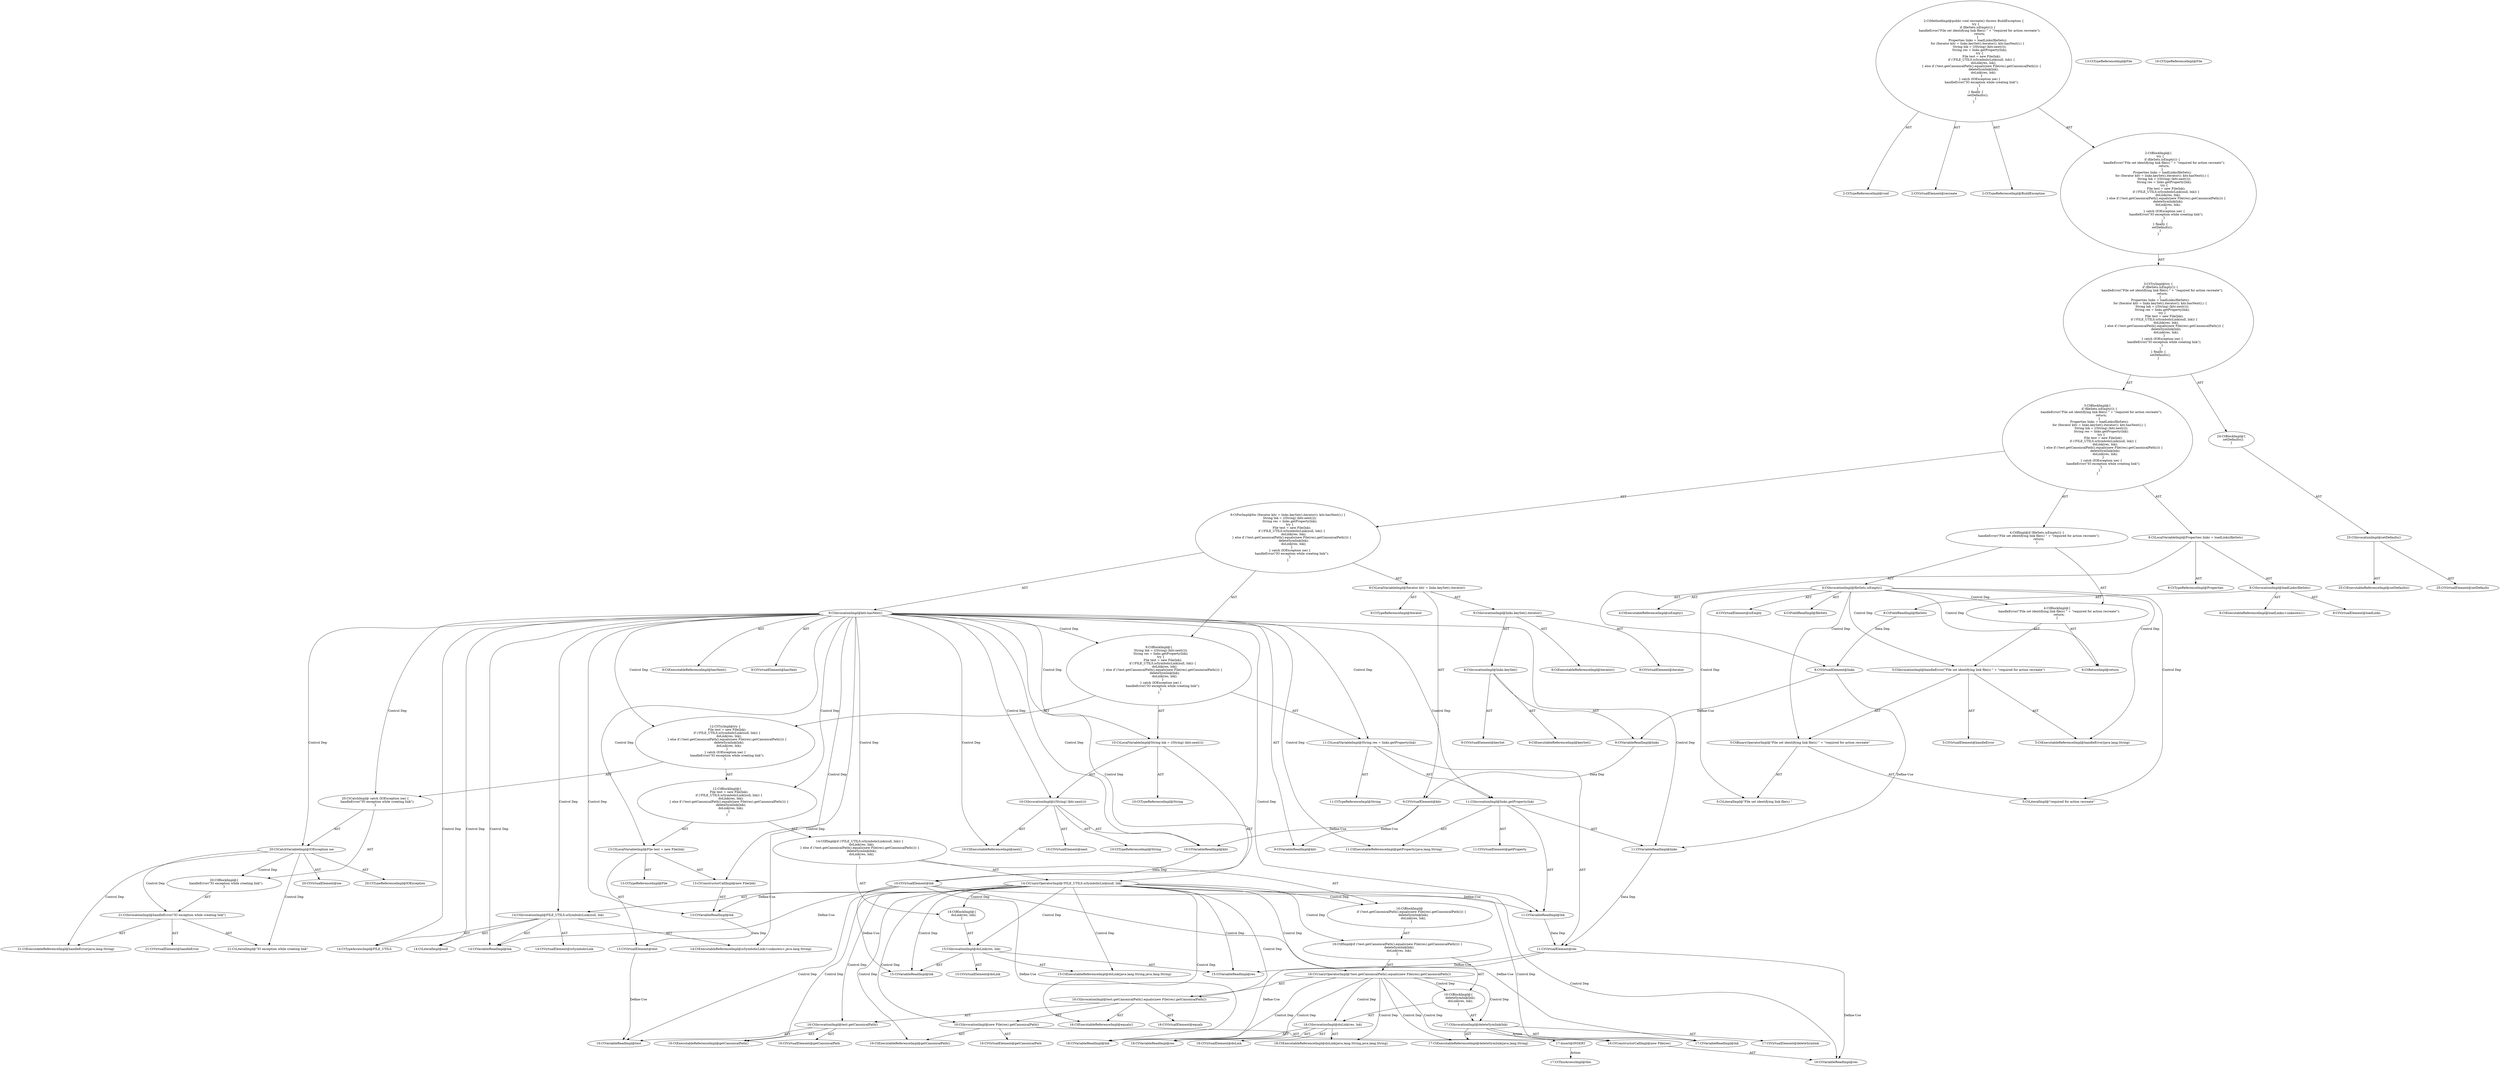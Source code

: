 digraph "recreate#?" {
0 [label="2:CtTypeReferenceImpl@void" shape=ellipse]
1 [label="2:CtVirtualElement@recreate" shape=ellipse]
2 [label="2:CtTypeReferenceImpl@BuildException" shape=ellipse]
3 [label="4:CtExecutableReferenceImpl@isEmpty()" shape=ellipse]
4 [label="4:CtVirtualElement@isEmpty" shape=ellipse]
5 [label="4:CtFieldReadImpl@fileSets" shape=ellipse]
6 [label="4:CtInvocationImpl@fileSets.isEmpty()" shape=ellipse]
7 [label="5:CtExecutableReferenceImpl@handleError(java.lang.String)" shape=ellipse]
8 [label="5:CtVirtualElement@handleError" shape=ellipse]
9 [label="5:CtLiteralImpl@\"File set identifying link file(s) \"" shape=ellipse]
10 [label="5:CtLiteralImpl@\"required for action recreate\"" shape=ellipse]
11 [label="5:CtBinaryOperatorImpl@\"File set identifying link file(s) \" + \"required for action recreate\"" shape=ellipse]
12 [label="5:CtInvocationImpl@handleError(\"File set identifying link file(s) \" + \"required for action recreate\")" shape=ellipse]
13 [label="6:CtReturnImpl@return" shape=ellipse]
14 [label="4:CtBlockImpl@\{
    handleError(\"File set identifying link file(s) \" + \"required for action recreate\");
    return;
\}" shape=ellipse]
15 [label="4:CtIfImpl@if (fileSets.isEmpty()) \{
    handleError(\"File set identifying link file(s) \" + \"required for action recreate\");
    return;
\}" shape=ellipse]
16 [label="8:CtTypeReferenceImpl@Properties" shape=ellipse]
17 [label="8:CtExecutableReferenceImpl@loadLinks(<unknown>)" shape=ellipse]
18 [label="8:CtVirtualElement@loadLinks" shape=ellipse]
19 [label="8:CtFieldReadImpl@fileSets" shape=ellipse]
20 [label="8:CtInvocationImpl@loadLinks(fileSets)" shape=ellipse]
21 [label="8:CtVirtualElement@links" shape=ellipse]
22 [label="8:CtLocalVariableImpl@Properties links = loadLinks(fileSets)" shape=ellipse]
23 [label="9:CtTypeReferenceImpl@Iterator" shape=ellipse]
24 [label="9:CtExecutableReferenceImpl@iterator()" shape=ellipse]
25 [label="9:CtVirtualElement@iterator" shape=ellipse]
26 [label="9:CtExecutableReferenceImpl@keySet()" shape=ellipse]
27 [label="9:CtVirtualElement@keySet" shape=ellipse]
28 [label="9:CtVariableReadImpl@links" shape=ellipse]
29 [label="9:CtInvocationImpl@links.keySet()" shape=ellipse]
30 [label="9:CtInvocationImpl@links.keySet().iterator()" shape=ellipse]
31 [label="9:CtVirtualElement@kitr" shape=ellipse]
32 [label="9:CtLocalVariableImpl@Iterator kitr = links.keySet().iterator()" shape=ellipse]
33 [label="9:CtExecutableReferenceImpl@hasNext()" shape=ellipse]
34 [label="9:CtVirtualElement@hasNext" shape=ellipse]
35 [label="9:CtVariableReadImpl@kitr" shape=ellipse]
36 [label="9:CtInvocationImpl@kitr.hasNext()" shape=ellipse]
37 [label="10:CtTypeReferenceImpl@String" shape=ellipse]
38 [label="10:CtExecutableReferenceImpl@next()" shape=ellipse]
39 [label="10:CtVirtualElement@next" shape=ellipse]
40 [label="10:CtVariableReadImpl@kitr" shape=ellipse]
41 [label="10:CtInvocationImpl@((String) (kitr.next()))" shape=ellipse]
42 [label="10:CtTypeReferenceImpl@String" shape=ellipse]
43 [label="10:CtVirtualElement@lnk" shape=ellipse]
44 [label="10:CtLocalVariableImpl@String lnk = ((String) (kitr.next()))" shape=ellipse]
45 [label="11:CtTypeReferenceImpl@String" shape=ellipse]
46 [label="11:CtExecutableReferenceImpl@getProperty(java.lang.String)" shape=ellipse]
47 [label="11:CtVirtualElement@getProperty" shape=ellipse]
48 [label="11:CtVariableReadImpl@links" shape=ellipse]
49 [label="11:CtVariableReadImpl@lnk" shape=ellipse]
50 [label="11:CtInvocationImpl@links.getProperty(lnk)" shape=ellipse]
51 [label="11:CtVirtualElement@res" shape=ellipse]
52 [label="11:CtLocalVariableImpl@String res = links.getProperty(lnk)" shape=ellipse]
53 [label="13:CtTypeReferenceImpl@File" shape=ellipse]
54 [label="13:CtTypeReferenceImpl@File" shape=ellipse]
55 [label="13:CtVariableReadImpl@lnk" shape=ellipse]
56 [label="13:CtConstructorCallImpl@new File(lnk)" shape=ellipse]
57 [label="13:CtVirtualElement@test" shape=ellipse]
58 [label="13:CtLocalVariableImpl@File test = new File(lnk)" shape=ellipse]
59 [label="14:CtExecutableReferenceImpl@isSymbolicLink(<unknown>,java.lang.String)" shape=ellipse]
60 [label="14:CtVirtualElement@isSymbolicLink" shape=ellipse]
61 [label="14:CtTypeAccessImpl@FILE_UTILS" shape=ellipse]
62 [label="14:CtLiteralImpl@null" shape=ellipse]
63 [label="14:CtVariableReadImpl@lnk" shape=ellipse]
64 [label="14:CtInvocationImpl@FILE_UTILS.isSymbolicLink(null, lnk)" shape=ellipse]
65 [label="14:CtUnaryOperatorImpl@!FILE_UTILS.isSymbolicLink(null, lnk)" shape=ellipse]
66 [label="15:CtExecutableReferenceImpl@doLink(java.lang.String,java.lang.String)" shape=ellipse]
67 [label="15:CtVirtualElement@doLink" shape=ellipse]
68 [label="15:CtVariableReadImpl@res" shape=ellipse]
69 [label="15:CtVariableReadImpl@lnk" shape=ellipse]
70 [label="15:CtInvocationImpl@doLink(res, lnk)" shape=ellipse]
71 [label="14:CtBlockImpl@\{
    doLink(res, lnk);
\}" shape=ellipse]
72 [label="16:CtExecutableReferenceImpl@equals()" shape=ellipse]
73 [label="16:CtVirtualElement@equals" shape=ellipse]
74 [label="16:CtExecutableReferenceImpl@getCanonicalPath()" shape=ellipse]
75 [label="16:CtVirtualElement@getCanonicalPath" shape=ellipse]
76 [label="16:CtVariableReadImpl@test" shape=ellipse]
77 [label="16:CtInvocationImpl@test.getCanonicalPath()" shape=ellipse]
78 [label="16:CtExecutableReferenceImpl@getCanonicalPath()" shape=ellipse]
79 [label="16:CtVirtualElement@getCanonicalPath" shape=ellipse]
80 [label="16:CtTypeReferenceImpl@File" shape=ellipse]
81 [label="16:CtVariableReadImpl@res" shape=ellipse]
82 [label="16:CtConstructorCallImpl@new File(res)" shape=ellipse]
83 [label="16:CtInvocationImpl@new File(res).getCanonicalPath()" shape=ellipse]
84 [label="16:CtInvocationImpl@test.getCanonicalPath().equals(new File(res).getCanonicalPath())" shape=ellipse]
85 [label="16:CtUnaryOperatorImpl@!test.getCanonicalPath().equals(new File(res).getCanonicalPath())" shape=ellipse]
86 [label="17:CtExecutableReferenceImpl@deleteSymlink(java.lang.String)" shape=ellipse]
87 [label="17:CtVirtualElement@deleteSymlink" shape=ellipse]
88 [label="17:CtVariableReadImpl@lnk" shape=ellipse]
89 [label="17:CtInvocationImpl@deleteSymlink(lnk)" shape=ellipse]
90 [label="18:CtExecutableReferenceImpl@doLink(java.lang.String,java.lang.String)" shape=ellipse]
91 [label="18:CtVirtualElement@doLink" shape=ellipse]
92 [label="18:CtVariableReadImpl@res" shape=ellipse]
93 [label="18:CtVariableReadImpl@lnk" shape=ellipse]
94 [label="18:CtInvocationImpl@doLink(res, lnk)" shape=ellipse]
95 [label="16:CtBlockImpl@\{
    deleteSymlink(lnk);
    doLink(res, lnk);
\}" shape=ellipse]
96 [label="16:CtIfImpl@if (!test.getCanonicalPath().equals(new File(res).getCanonicalPath())) \{
    deleteSymlink(lnk);
    doLink(res, lnk);
\}" shape=ellipse]
97 [label="16:CtBlockImpl@
    if (!test.getCanonicalPath().equals(new File(res).getCanonicalPath())) \{
        deleteSymlink(lnk);
        doLink(res, lnk);
    \}
" shape=ellipse]
98 [label="14:CtIfImpl@if (!FILE_UTILS.isSymbolicLink(null, lnk)) \{
    doLink(res, lnk);
\} else if (!test.getCanonicalPath().equals(new File(res).getCanonicalPath())) \{
    deleteSymlink(lnk);
    doLink(res, lnk);
\}" shape=ellipse]
99 [label="12:CtBlockImpl@\{
    File test = new File(lnk);
    if (!FILE_UTILS.isSymbolicLink(null, lnk)) \{
        doLink(res, lnk);
    \} else if (!test.getCanonicalPath().equals(new File(res).getCanonicalPath())) \{
        deleteSymlink(lnk);
        doLink(res, lnk);
    \}
\}" shape=ellipse]
100 [label="20:CtVirtualElement@ioe" shape=ellipse]
101 [label="20:CtTypeReferenceImpl@IOException" shape=ellipse]
102 [label="20:CtCatchVariableImpl@IOException ioe" shape=ellipse]
103 [label="21:CtExecutableReferenceImpl@handleError(java.lang.String)" shape=ellipse]
104 [label="21:CtVirtualElement@handleError" shape=ellipse]
105 [label="21:CtLiteralImpl@\"IO exception while creating link\"" shape=ellipse]
106 [label="21:CtInvocationImpl@handleError(\"IO exception while creating link\")" shape=ellipse]
107 [label="20:CtBlockImpl@\{
    handleError(\"IO exception while creating link\");
\}" shape=ellipse]
108 [label="20:CtCatchImpl@ catch (IOException ioe) \{
    handleError(\"IO exception while creating link\");
\}" shape=ellipse]
109 [label="12:CtTryImpl@try \{
    File test = new File(lnk);
    if (!FILE_UTILS.isSymbolicLink(null, lnk)) \{
        doLink(res, lnk);
    \} else if (!test.getCanonicalPath().equals(new File(res).getCanonicalPath())) \{
        deleteSymlink(lnk);
        doLink(res, lnk);
    \}
\} catch (IOException ioe) \{
    handleError(\"IO exception while creating link\");
\}" shape=ellipse]
110 [label="9:CtBlockImpl@\{
    String lnk = ((String) (kitr.next()));
    String res = links.getProperty(lnk);
    try \{
        File test = new File(lnk);
        if (!FILE_UTILS.isSymbolicLink(null, lnk)) \{
            doLink(res, lnk);
        \} else if (!test.getCanonicalPath().equals(new File(res).getCanonicalPath())) \{
            deleteSymlink(lnk);
            doLink(res, lnk);
        \}
    \} catch (IOException ioe) \{
        handleError(\"IO exception while creating link\");
    \}
\}" shape=ellipse]
111 [label="9:CtForImpl@for (Iterator kitr = links.keySet().iterator(); kitr.hasNext();) \{
    String lnk = ((String) (kitr.next()));
    String res = links.getProperty(lnk);
    try \{
        File test = new File(lnk);
        if (!FILE_UTILS.isSymbolicLink(null, lnk)) \{
            doLink(res, lnk);
        \} else if (!test.getCanonicalPath().equals(new File(res).getCanonicalPath())) \{
            deleteSymlink(lnk);
            doLink(res, lnk);
        \}
    \} catch (IOException ioe) \{
        handleError(\"IO exception while creating link\");
    \}
\}" shape=ellipse]
112 [label="3:CtBlockImpl@\{
    if (fileSets.isEmpty()) \{
        handleError(\"File set identifying link file(s) \" + \"required for action recreate\");
        return;
    \}
    Properties links = loadLinks(fileSets);
    for (Iterator kitr = links.keySet().iterator(); kitr.hasNext();) \{
        String lnk = ((String) (kitr.next()));
        String res = links.getProperty(lnk);
        try \{
            File test = new File(lnk);
            if (!FILE_UTILS.isSymbolicLink(null, lnk)) \{
                doLink(res, lnk);
            \} else if (!test.getCanonicalPath().equals(new File(res).getCanonicalPath())) \{
                deleteSymlink(lnk);
                doLink(res, lnk);
            \}
        \} catch (IOException ioe) \{
            handleError(\"IO exception while creating link\");
        \}
    \}
\}" shape=ellipse]
113 [label="25:CtExecutableReferenceImpl@setDefaults()" shape=ellipse]
114 [label="25:CtVirtualElement@setDefaults" shape=ellipse]
115 [label="25:CtInvocationImpl@setDefaults()" shape=ellipse]
116 [label="24:CtBlockImpl@\{
    setDefaults();
\}" shape=ellipse]
117 [label="3:CtTryImpl@try \{
    if (fileSets.isEmpty()) \{
        handleError(\"File set identifying link file(s) \" + \"required for action recreate\");
        return;
    \}
    Properties links = loadLinks(fileSets);
    for (Iterator kitr = links.keySet().iterator(); kitr.hasNext();) \{
        String lnk = ((String) (kitr.next()));
        String res = links.getProperty(lnk);
        try \{
            File test = new File(lnk);
            if (!FILE_UTILS.isSymbolicLink(null, lnk)) \{
                doLink(res, lnk);
            \} else if (!test.getCanonicalPath().equals(new File(res).getCanonicalPath())) \{
                deleteSymlink(lnk);
                doLink(res, lnk);
            \}
        \} catch (IOException ioe) \{
            handleError(\"IO exception while creating link\");
        \}
    \}
\} finally \{
    setDefaults();
\}" shape=ellipse]
118 [label="2:CtBlockImpl@\{
    try \{
        if (fileSets.isEmpty()) \{
            handleError(\"File set identifying link file(s) \" + \"required for action recreate\");
            return;
        \}
        Properties links = loadLinks(fileSets);
        for (Iterator kitr = links.keySet().iterator(); kitr.hasNext();) \{
            String lnk = ((String) (kitr.next()));
            String res = links.getProperty(lnk);
            try \{
                File test = new File(lnk);
                if (!FILE_UTILS.isSymbolicLink(null, lnk)) \{
                    doLink(res, lnk);
                \} else if (!test.getCanonicalPath().equals(new File(res).getCanonicalPath())) \{
                    deleteSymlink(lnk);
                    doLink(res, lnk);
                \}
            \} catch (IOException ioe) \{
                handleError(\"IO exception while creating link\");
            \}
        \}
    \} finally \{
        setDefaults();
    \}
\}" shape=ellipse]
119 [label="2:CtMethodImpl@public void recreate() throws BuildException \{
    try \{
        if (fileSets.isEmpty()) \{
            handleError(\"File set identifying link file(s) \" + \"required for action recreate\");
            return;
        \}
        Properties links = loadLinks(fileSets);
        for (Iterator kitr = links.keySet().iterator(); kitr.hasNext();) \{
            String lnk = ((String) (kitr.next()));
            String res = links.getProperty(lnk);
            try \{
                File test = new File(lnk);
                if (!FILE_UTILS.isSymbolicLink(null, lnk)) \{
                    doLink(res, lnk);
                \} else if (!test.getCanonicalPath().equals(new File(res).getCanonicalPath())) \{
                    deleteSymlink(lnk);
                    doLink(res, lnk);
                \}
            \} catch (IOException ioe) \{
                handleError(\"IO exception while creating link\");
            \}
        \}
    \} finally \{
        setDefaults();
    \}
\}" shape=ellipse]
120 [label="17:Insert@INSERT" shape=ellipse]
121 [label="17:CtThisAccessImpl@this" shape=ellipse]
6 -> 4 [label="AST"];
6 -> 5 [label="AST"];
6 -> 3 [label="AST"];
6 -> 14 [label="Control Dep"];
6 -> 12 [label="Control Dep"];
6 -> 7 [label="Control Dep"];
6 -> 11 [label="Control Dep"];
6 -> 9 [label="Control Dep"];
6 -> 10 [label="Control Dep"];
6 -> 13 [label="Control Dep"];
11 -> 9 [label="AST"];
11 -> 10 [label="AST"];
12 -> 8 [label="AST"];
12 -> 7 [label="AST"];
12 -> 11 [label="AST"];
14 -> 12 [label="AST"];
14 -> 13 [label="AST"];
15 -> 6 [label="AST"];
15 -> 14 [label="AST"];
19 -> 21 [label="Data Dep"];
20 -> 18 [label="AST"];
20 -> 17 [label="AST"];
20 -> 19 [label="AST"];
21 -> 28 [label="Define-Use"];
21 -> 48 [label="Define-Use"];
22 -> 21 [label="AST"];
22 -> 16 [label="AST"];
22 -> 20 [label="AST"];
28 -> 31 [label="Data Dep"];
29 -> 27 [label="AST"];
29 -> 28 [label="AST"];
29 -> 26 [label="AST"];
30 -> 25 [label="AST"];
30 -> 29 [label="AST"];
30 -> 24 [label="AST"];
31 -> 35 [label="Define-Use"];
31 -> 40 [label="Define-Use"];
32 -> 31 [label="AST"];
32 -> 23 [label="AST"];
32 -> 30 [label="AST"];
36 -> 34 [label="AST"];
36 -> 35 [label="AST"];
36 -> 33 [label="AST"];
36 -> 110 [label="Control Dep"];
36 -> 44 [label="Control Dep"];
36 -> 41 [label="Control Dep"];
36 -> 38 [label="Control Dep"];
36 -> 40 [label="Control Dep"];
36 -> 52 [label="Control Dep"];
36 -> 50 [label="Control Dep"];
36 -> 46 [label="Control Dep"];
36 -> 48 [label="Control Dep"];
36 -> 49 [label="Control Dep"];
36 -> 109 [label="Control Dep"];
36 -> 99 [label="Control Dep"];
36 -> 58 [label="Control Dep"];
36 -> 56 [label="Control Dep"];
36 -> 55 [label="Control Dep"];
36 -> 98 [label="Control Dep"];
36 -> 65 [label="Control Dep"];
36 -> 64 [label="Control Dep"];
36 -> 59 [label="Control Dep"];
36 -> 61 [label="Control Dep"];
36 -> 62 [label="Control Dep"];
36 -> 63 [label="Control Dep"];
36 -> 108 [label="Control Dep"];
36 -> 102 [label="Control Dep"];
40 -> 43 [label="Data Dep"];
41 -> 39 [label="AST"];
41 -> 42 [label="AST"];
41 -> 40 [label="AST"];
41 -> 38 [label="AST"];
43 -> 49 [label="Define-Use"];
43 -> 55 [label="Define-Use"];
43 -> 63 [label="Define-Use"];
43 -> 69 [label="Define-Use"];
43 -> 88 [label="Define-Use"];
43 -> 93 [label="Define-Use"];
44 -> 43 [label="AST"];
44 -> 37 [label="AST"];
44 -> 41 [label="AST"];
48 -> 51 [label="Data Dep"];
49 -> 51 [label="Data Dep"];
50 -> 47 [label="AST"];
50 -> 48 [label="AST"];
50 -> 46 [label="AST"];
50 -> 49 [label="AST"];
51 -> 68 [label="Define-Use"];
51 -> 81 [label="Define-Use"];
51 -> 92 [label="Define-Use"];
52 -> 51 [label="AST"];
52 -> 45 [label="AST"];
52 -> 50 [label="AST"];
55 -> 57 [label="Data Dep"];
56 -> 55 [label="AST"];
57 -> 76 [label="Define-Use"];
58 -> 57 [label="AST"];
58 -> 53 [label="AST"];
58 -> 56 [label="AST"];
64 -> 60 [label="AST"];
64 -> 61 [label="AST"];
64 -> 59 [label="AST"];
64 -> 62 [label="AST"];
64 -> 63 [label="AST"];
65 -> 64 [label="AST"];
65 -> 71 [label="Control Dep"];
65 -> 70 [label="Control Dep"];
65 -> 66 [label="Control Dep"];
65 -> 68 [label="Control Dep"];
65 -> 69 [label="Control Dep"];
65 -> 97 [label="Control Dep"];
65 -> 96 [label="Control Dep"];
65 -> 85 [label="Control Dep"];
65 -> 84 [label="Control Dep"];
65 -> 72 [label="Control Dep"];
65 -> 77 [label="Control Dep"];
65 -> 74 [label="Control Dep"];
65 -> 76 [label="Control Dep"];
65 -> 83 [label="Control Dep"];
65 -> 78 [label="Control Dep"];
65 -> 82 [label="Control Dep"];
65 -> 81 [label="Control Dep"];
70 -> 67 [label="AST"];
70 -> 66 [label="AST"];
70 -> 68 [label="AST"];
70 -> 69 [label="AST"];
71 -> 70 [label="AST"];
77 -> 75 [label="AST"];
77 -> 76 [label="AST"];
77 -> 74 [label="AST"];
82 -> 81 [label="AST"];
83 -> 79 [label="AST"];
83 -> 82 [label="AST"];
83 -> 78 [label="AST"];
84 -> 73 [label="AST"];
84 -> 77 [label="AST"];
84 -> 72 [label="AST"];
84 -> 83 [label="AST"];
85 -> 84 [label="AST"];
85 -> 95 [label="Control Dep"];
85 -> 89 [label="Control Dep"];
85 -> 86 [label="Control Dep"];
85 -> 88 [label="Control Dep"];
85 -> 94 [label="Control Dep"];
85 -> 90 [label="Control Dep"];
85 -> 92 [label="Control Dep"];
85 -> 93 [label="Control Dep"];
89 -> 87 [label="AST"];
89 -> 86 [label="AST"];
89 -> 88 [label="AST"];
89 -> 120 [label="Action"];
94 -> 91 [label="AST"];
94 -> 90 [label="AST"];
94 -> 92 [label="AST"];
94 -> 93 [label="AST"];
95 -> 89 [label="AST"];
95 -> 94 [label="AST"];
96 -> 85 [label="AST"];
96 -> 95 [label="AST"];
97 -> 96 [label="AST"];
98 -> 65 [label="AST"];
98 -> 71 [label="AST"];
98 -> 97 [label="AST"];
99 -> 58 [label="AST"];
99 -> 98 [label="AST"];
102 -> 100 [label="AST"];
102 -> 101 [label="AST"];
102 -> 107 [label="Control Dep"];
102 -> 106 [label="Control Dep"];
102 -> 103 [label="Control Dep"];
102 -> 105 [label="Control Dep"];
106 -> 104 [label="AST"];
106 -> 103 [label="AST"];
106 -> 105 [label="AST"];
107 -> 106 [label="AST"];
108 -> 102 [label="AST"];
108 -> 107 [label="AST"];
109 -> 99 [label="AST"];
109 -> 108 [label="AST"];
110 -> 44 [label="AST"];
110 -> 52 [label="AST"];
110 -> 109 [label="AST"];
111 -> 32 [label="AST"];
111 -> 36 [label="AST"];
111 -> 110 [label="AST"];
112 -> 15 [label="AST"];
112 -> 22 [label="AST"];
112 -> 111 [label="AST"];
115 -> 114 [label="AST"];
115 -> 113 [label="AST"];
116 -> 115 [label="AST"];
117 -> 112 [label="AST"];
117 -> 116 [label="AST"];
118 -> 117 [label="AST"];
119 -> 1 [label="AST"];
119 -> 0 [label="AST"];
119 -> 2 [label="AST"];
119 -> 118 [label="AST"];
120 -> 121 [label="Action"];
}